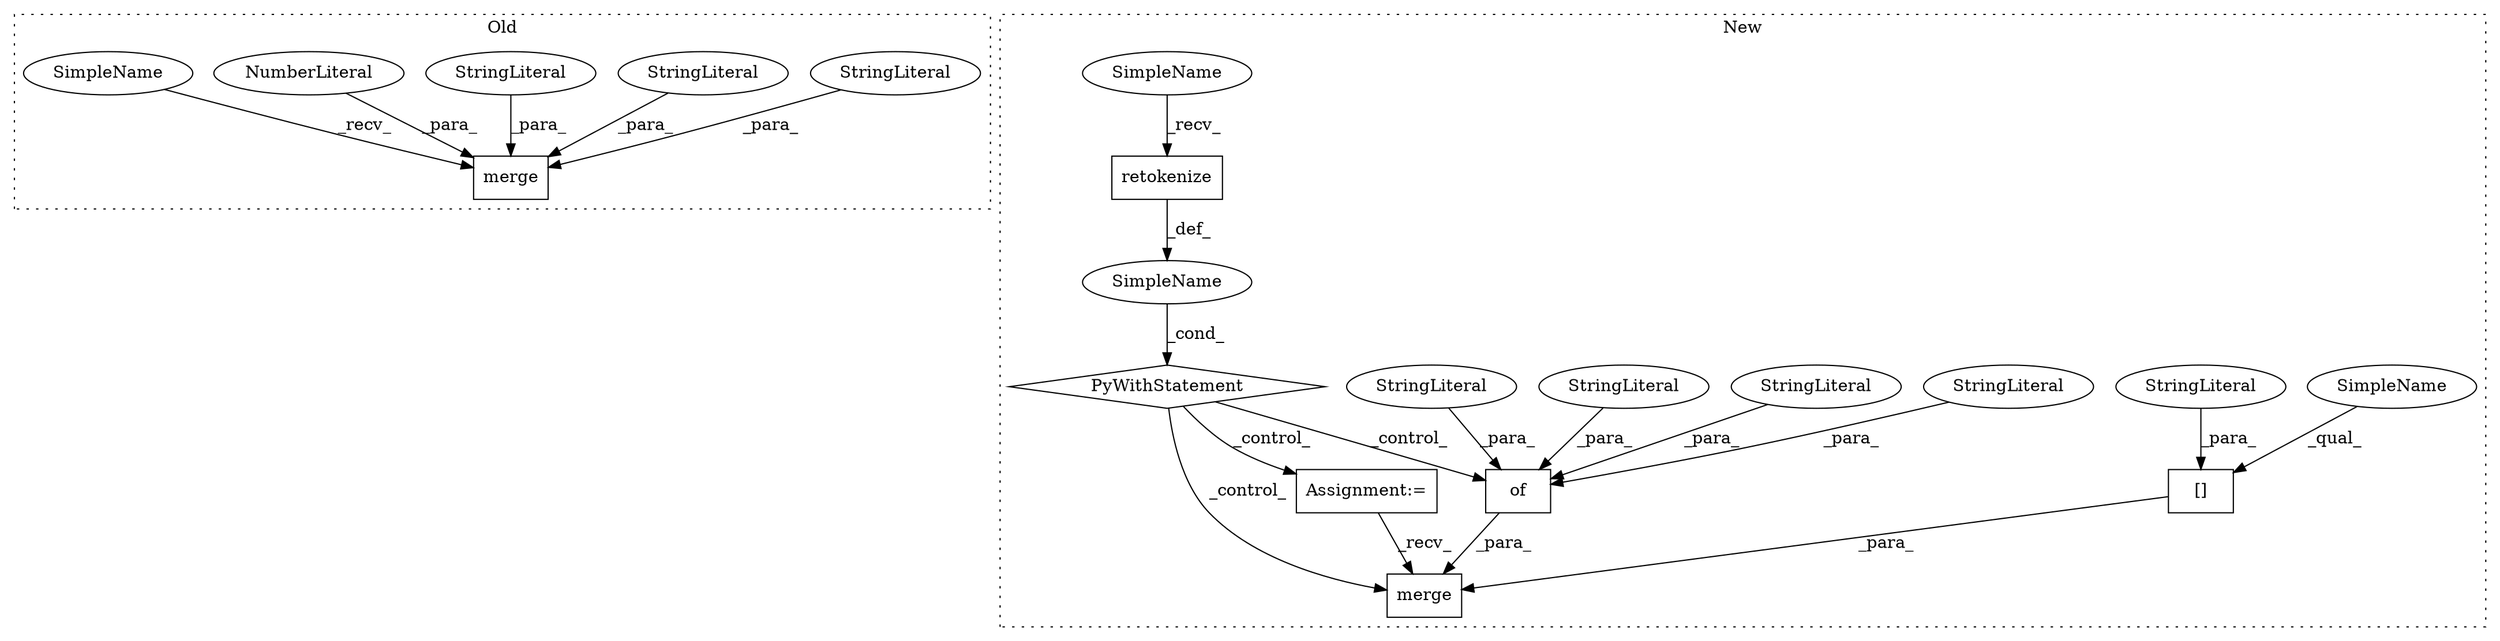 digraph G {
subgraph cluster0 {
1 [label="merge" a="32" s="630,682" l="6,1" shape="box"];
3 [label="StringLiteral" a="45" s="657" l="5" shape="ellipse"];
5 [label="StringLiteral" a="45" s="677" l="5" shape="ellipse"];
11 [label="StringLiteral" a="45" s="663" l="13" shape="ellipse"];
17 [label="NumberLiteral" a="34" s="636" l="1" shape="ellipse"];
18 [label="SimpleName" a="42" s="626" l="3" shape="ellipse"];
label = "Old";
style="dotted";
}
subgraph cluster1 {
2 [label="[]" a="2" s="826,848" l="4,1" shape="box"];
4 [label="StringLiteral" a="45" s="830" l="18" shape="ellipse"];
6 [label="merge" a="32" s="820,855" l="6,1" shape="box"];
7 [label="SimpleName" a="42" s="" l="" shape="ellipse"];
8 [label="PyWithStatement" a="104" s="677,703" l="10,2" shape="diamond"];
9 [label="retokenize" a="32" s="691" l="12" shape="box"];
10 [label="Assignment:=" a="7" s="717" l="11" shape="box"];
12 [label="of" a="32" s="746,799" l="3,1" shape="box"];
13 [label="StringLiteral" a="45" s="749" l="5" shape="ellipse"];
14 [label="StringLiteral" a="45" s="755" l="5" shape="ellipse"];
15 [label="StringLiteral" a="45" s="761" l="7" shape="ellipse"];
16 [label="StringLiteral" a="45" s="794" l="5" shape="ellipse"];
19 [label="SimpleName" a="42" s="826" l="3" shape="ellipse"];
20 [label="SimpleName" a="42" s="687" l="3" shape="ellipse"];
label = "New";
style="dotted";
}
2 -> 6 [label="_para_"];
3 -> 1 [label="_para_"];
4 -> 2 [label="_para_"];
5 -> 1 [label="_para_"];
7 -> 8 [label="_cond_"];
8 -> 10 [label="_control_"];
8 -> 6 [label="_control_"];
8 -> 12 [label="_control_"];
9 -> 7 [label="_def_"];
10 -> 6 [label="_recv_"];
11 -> 1 [label="_para_"];
12 -> 6 [label="_para_"];
13 -> 12 [label="_para_"];
14 -> 12 [label="_para_"];
15 -> 12 [label="_para_"];
16 -> 12 [label="_para_"];
17 -> 1 [label="_para_"];
18 -> 1 [label="_recv_"];
19 -> 2 [label="_qual_"];
20 -> 9 [label="_recv_"];
}